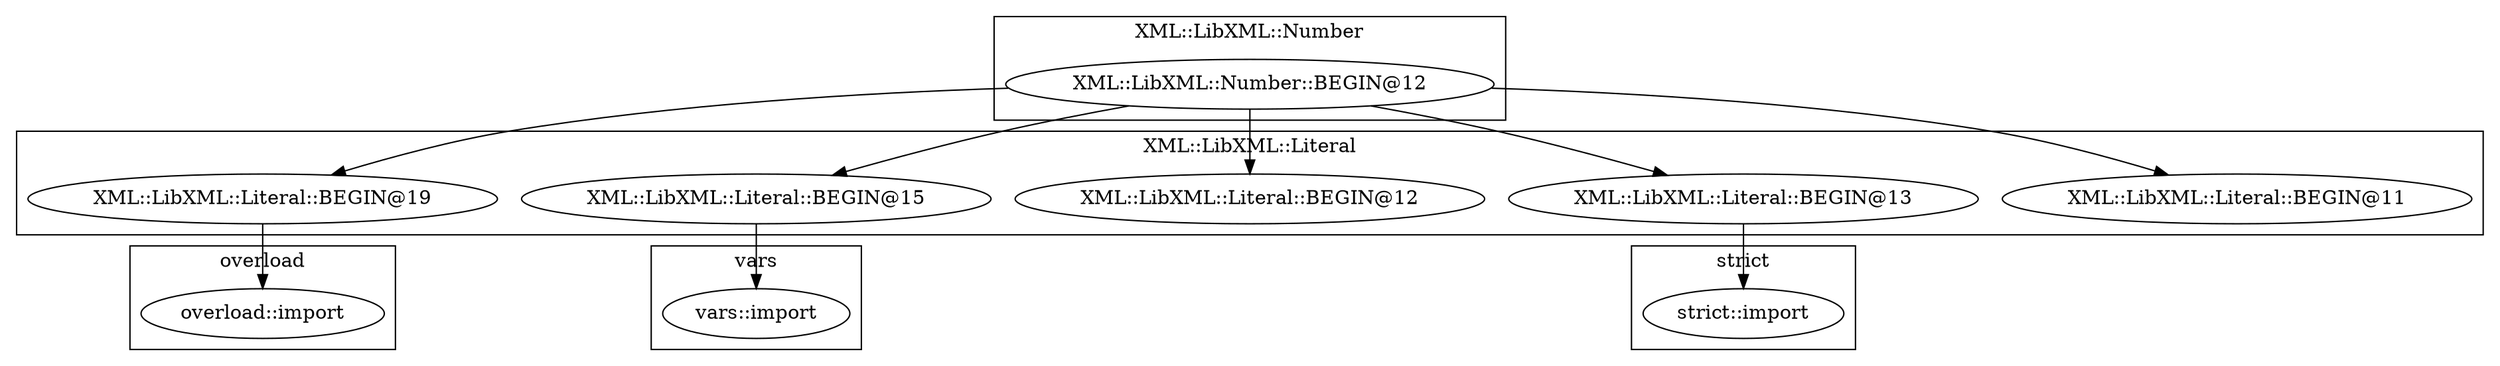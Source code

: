 digraph {
graph [overlap=false]
subgraph cluster_vars {
	label="vars";
	"vars::import";
}
subgraph cluster_XML_LibXML_Literal {
	label="XML::LibXML::Literal";
	"XML::LibXML::Literal::BEGIN@11";
	"XML::LibXML::Literal::BEGIN@19";
	"XML::LibXML::Literal::BEGIN@12";
	"XML::LibXML::Literal::BEGIN@15";
	"XML::LibXML::Literal::BEGIN@13";
}
subgraph cluster_XML_LibXML_Number {
	label="XML::LibXML::Number";
	"XML::LibXML::Number::BEGIN@12";
}
subgraph cluster_strict {
	label="strict";
	"strict::import";
}
subgraph cluster_overload {
	label="overload";
	"overload::import";
}
"XML::LibXML::Number::BEGIN@12" -> "XML::LibXML::Literal::BEGIN@11";
"XML::LibXML::Literal::BEGIN@19" -> "overload::import";
"XML::LibXML::Number::BEGIN@12" -> "XML::LibXML::Literal::BEGIN@15";
"XML::LibXML::Literal::BEGIN@15" -> "vars::import";
"XML::LibXML::Literal::BEGIN@13" -> "strict::import";
"XML::LibXML::Number::BEGIN@12" -> "XML::LibXML::Literal::BEGIN@12";
"XML::LibXML::Number::BEGIN@12" -> "XML::LibXML::Literal::BEGIN@19";
"XML::LibXML::Number::BEGIN@12" -> "XML::LibXML::Literal::BEGIN@13";
}
